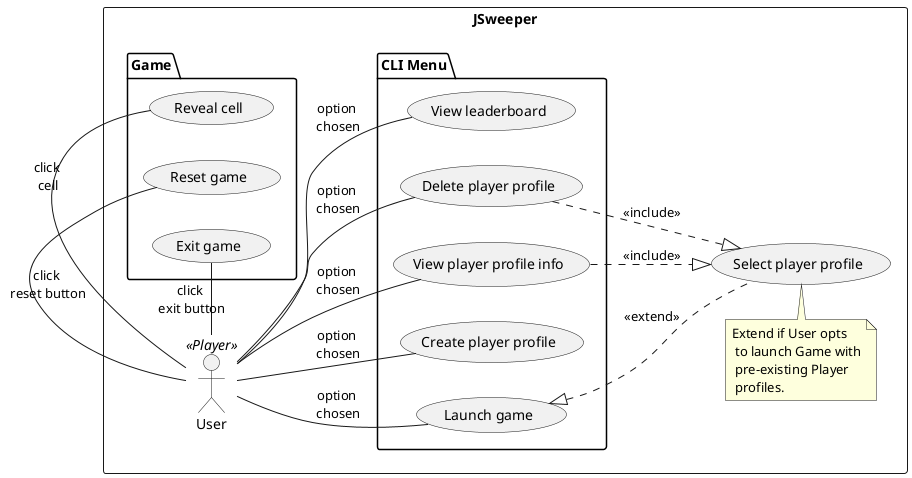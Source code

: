 @startuml
rectangle JSweeper {
left to right direction
actor User as u <<Player>>
package "CLI Menu" {
    usecase "Launch game" as launch
    usecase "Create player profile" as create
    usecase "View player profile info" as info
    usecase "Delete player profile" as delete
    usecase "View leaderboard" as leaderboard
}
package Game {
    usecase "Reveal cell" as rc
    usecase "Reset game"  as reset
    usecase "Exit game"  as exit
}
usecase "Select player profile" as select
u - rc : click\n cell
u - reset : click\n reset button
u - exit : click\n exit button
u -- launch : option\n chosen
u -- create : option\n chosen
u -- info : option\n chosen
u -- delete : option\n chosen
u -- leaderboard : option\n chosen
note top of select : Extend if User opts\n to launch Game with\n pre-existing Player\n profiles.
launch <|.. select : <<extend>>
info ..|> select : <<include>>
delete ..|> select : <<include>>
}
@enduml


